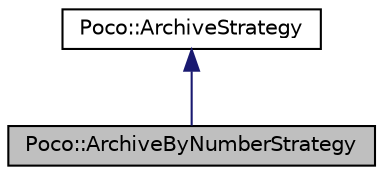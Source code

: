 digraph "Poco::ArchiveByNumberStrategy"
{
 // LATEX_PDF_SIZE
  edge [fontname="Helvetica",fontsize="10",labelfontname="Helvetica",labelfontsize="10"];
  node [fontname="Helvetica",fontsize="10",shape=record];
  Node1 [label="Poco::ArchiveByNumberStrategy",height=0.2,width=0.4,color="black", fillcolor="grey75", style="filled", fontcolor="black",tooltip=" "];
  Node2 -> Node1 [dir="back",color="midnightblue",fontsize="10",style="solid"];
  Node2 [label="Poco::ArchiveStrategy",height=0.2,width=0.4,color="black", fillcolor="white", style="filled",URL="$classPoco_1_1ArchiveStrategy.html",tooltip=" "];
}
